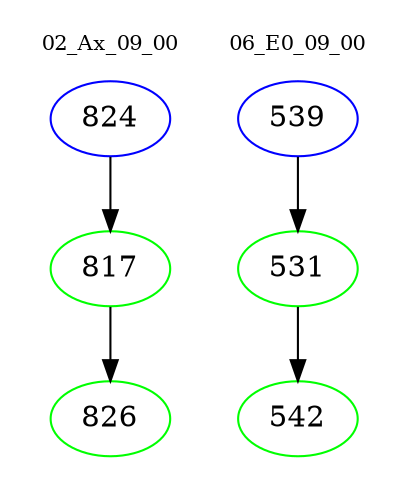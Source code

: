 digraph{
subgraph cluster_0 {
color = white
label = "02_Ax_09_00";
fontsize=10;
T0_824 [label="824", color="blue"]
T0_824 -> T0_817 [color="black"]
T0_817 [label="817", color="green"]
T0_817 -> T0_826 [color="black"]
T0_826 [label="826", color="green"]
}
subgraph cluster_1 {
color = white
label = "06_E0_09_00";
fontsize=10;
T1_539 [label="539", color="blue"]
T1_539 -> T1_531 [color="black"]
T1_531 [label="531", color="green"]
T1_531 -> T1_542 [color="black"]
T1_542 [label="542", color="green"]
}
}
